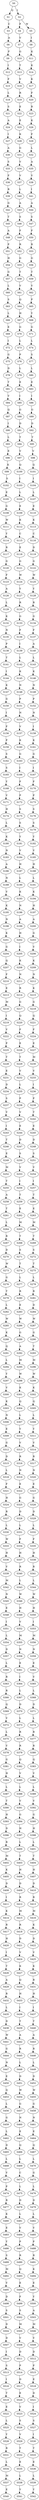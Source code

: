 strict digraph  {
	S0 -> S1 [ label = Q ];
	S0 -> S2 [ label = I ];
	S1 -> S3 [ label = C ];
	S2 -> S4 [ label = F ];
	S2 -> S5 [ label = W ];
	S3 -> S6 [ label = A ];
	S4 -> S7 [ label = V ];
	S5 -> S8 [ label = I ];
	S6 -> S9 [ label = F ];
	S7 -> S10 [ label = G ];
	S8 -> S11 [ label = K ];
	S9 -> S12 [ label = I ];
	S10 -> S13 [ label = T ];
	S11 -> S14 [ label = K ];
	S12 -> S15 [ label = F ];
	S13 -> S16 [ label = V ];
	S14 -> S17 [ label = K ];
	S15 -> S18 [ label = L ];
	S16 -> S19 [ label = R ];
	S17 -> S20 [ label = F ];
	S18 -> S21 [ label = S ];
	S19 -> S22 [ label = E ];
	S20 -> S23 [ label = R ];
	S21 -> S24 [ label = A ];
	S22 -> S25 [ label = E ];
	S23 -> S26 [ label = K ];
	S24 -> S27 [ label = I ];
	S25 -> S28 [ label = K ];
	S26 -> S29 [ label = F ];
	S27 -> S30 [ label = A ];
	S28 -> S31 [ label = G ];
	S29 -> S32 [ label = L ];
	S30 -> S33 [ label = S ];
	S31 -> S34 [ label = V ];
	S32 -> S35 [ label = A ];
	S33 -> S36 [ label = F ];
	S34 -> S37 [ label = V ];
	S35 -> S38 [ label = V ];
	S36 -> S39 [ label = R ];
	S37 -> S40 [ label = L ];
	S38 -> S41 [ label = I ];
	S39 -> S42 [ label = G ];
	S40 -> S43 [ label = A ];
	S41 -> S44 [ label = A ];
	S42 -> S45 [ label = T ];
	S43 -> S46 [ label = S ];
	S44 -> S47 [ label = S ];
	S45 -> S48 [ label = A ];
	S46 -> S49 [ label = F ];
	S47 -> S50 [ label = F ];
	S48 -> S51 [ label = P ];
	S49 -> S52 [ label = R ];
	S50 -> S53 [ label = R ];
	S51 -> S54 [ label = H ];
	S52 -> S55 [ label = G ];
	S53 -> S56 [ label = G ];
	S54 -> S57 [ label = G ];
	S55 -> S58 [ label = T ];
	S56 -> S59 [ label = T ];
	S57 -> S60 [ label = L ];
	S58 -> S61 [ label = V ];
	S59 -> S62 [ label = V ];
	S60 -> S63 [ label = S ];
	S61 -> S64 [ label = Q ];
	S62 -> S65 [ label = P ];
	S63 -> S66 [ label = L ];
	S64 -> S67 [ label = H ];
	S65 -> S68 [ label = Y ];
	S66 -> S69 [ label = E ];
	S67 -> S70 [ label = G ];
	S68 -> S71 [ label = G ];
	S69 -> S72 [ label = I ];
	S70 -> S73 [ label = L ];
	S71 -> S74 [ label = L ];
	S72 -> S75 [ label = G ];
	S73 -> S76 [ label = P ];
	S74 -> S77 [ label = S ];
	S75 -> S78 [ label = D ];
	S76 -> S79 [ label = L ];
	S77 -> S80 [ label = L ];
	S78 -> S81 [ label = T ];
	S79 -> S82 [ label = E ];
	S80 -> S83 [ label = E ];
	S81 -> S84 [ label = V ];
	S82 -> S85 [ label = I ];
	S83 -> S86 [ label = I ];
	S84 -> S87 [ label = Q ];
	S85 -> S88 [ label = G ];
	S86 -> S89 [ label = G ];
	S87 -> S90 [ label = I ];
	S88 -> S91 [ label = D ];
	S89 -> S92 [ label = D ];
	S90 -> S93 [ label = L ];
	S91 -> S94 [ label = T ];
	S92 -> S95 [ label = T ];
	S93 -> S96 [ label = E ];
	S94 -> S97 [ label = V ];
	S95 -> S98 [ label = V ];
	S96 -> S99 [ label = K ];
	S97 -> S100 [ label = Q ];
	S98 -> S101 [ label = Q ];
	S99 -> S102 [ label = S ];
	S100 -> S103 [ label = I ];
	S101 -> S104 [ label = I ];
	S102 -> S105 [ label = E ];
	S103 -> S106 [ label = L ];
	S104 -> S107 [ label = L ];
	S105 -> S108 [ label = G ];
	S106 -> S109 [ label = E ];
	S107 -> S110 [ label = E ];
	S108 -> S111 [ label = W ];
	S109 -> S112 [ label = K ];
	S110 -> S113 [ label = K ];
	S111 -> S114 [ label = Y ];
	S112 -> S115 [ label = C ];
	S113 -> S116 [ label = C ];
	S114 -> S117 [ label = R ];
	S115 -> S118 [ label = E ];
	S116 -> S119 [ label = D ];
	S117 -> S120 [ label = G ];
	S118 -> S121 [ label = G ];
	S119 -> S122 [ label = G ];
	S120 -> S123 [ label = F ];
	S121 -> S124 [ label = W ];
	S122 -> S125 [ label = W ];
	S123 -> S126 [ label = A ];
	S124 -> S127 [ label = Y ];
	S125 -> S128 [ label = Y ];
	S126 -> S129 [ label = L ];
	S127 -> S130 [ label = R ];
	S128 -> S131 [ label = R ];
	S129 -> S132 [ label = K ];
	S130 -> S133 [ label = G ];
	S131 -> S134 [ label = G ];
	S132 -> S135 [ label = N ];
	S133 -> S136 [ label = F ];
	S134 -> S137 [ label = F ];
	S135 -> S138 [ label = P ];
	S136 -> S139 [ label = I ];
	S137 -> S140 [ label = A ];
	S138 -> S141 [ label = T ];
	S139 -> S142 [ label = L ];
	S140 -> S143 [ label = L ];
	S141 -> S144 [ label = I ];
	S142 -> S145 [ label = K ];
	S143 -> S146 [ label = K ];
	S144 -> S147 [ label = K ];
	S145 -> S148 [ label = N ];
	S146 -> S149 [ label = N ];
	S147 -> S150 [ label = G ];
	S148 -> S151 [ label = P ];
	S149 -> S152 [ label = P ];
	S150 -> S153 [ label = I ];
	S151 -> S154 [ label = N ];
	S152 -> S155 [ label = N ];
	S153 -> S156 [ label = F ];
	S154 -> S157 [ label = V ];
	S155 -> S158 [ label = I ];
	S156 -> S159 [ label = P ];
	S157 -> S160 [ label = K ];
	S158 -> S161 [ label = K ];
	S159 -> S162 [ label = S ];
	S160 -> S163 [ label = G ];
	S161 -> S164 [ label = G ];
	S162 -> S165 [ label = S ];
	S163 -> S166 [ label = I ];
	S164 -> S167 [ label = I ];
	S165 -> S168 [ label = Y ];
	S166 -> S169 [ label = F ];
	S167 -> S170 [ label = F ];
	S168 -> S171 [ label = V ];
	S169 -> S172 [ label = P ];
	S170 -> S173 [ label = P ];
	S171 -> S174 [ label = H ];
	S172 -> S175 [ label = S ];
	S173 -> S176 [ label = S ];
	S174 -> S177 [ label = L ];
	S175 -> S178 [ label = S ];
	S176 -> S179 [ label = S ];
	S177 -> S180 [ label = K ];
	S178 -> S181 [ label = Y ];
	S179 -> S182 [ label = Y ];
	S180 -> S183 [ label = N ];
	S181 -> S184 [ label = V ];
	S182 -> S185 [ label = V ];
	S183 -> S186 [ label = A ];
	S184 -> S187 [ label = H ];
	S185 -> S188 [ label = H ];
	S186 -> S189 [ label = N ];
	S187 -> S190 [ label = L ];
	S188 -> S191 [ label = L ];
	S189 -> S192 [ label = V ];
	S190 -> S193 [ label = K ];
	S191 -> S194 [ label = K ];
	S192 -> S195 [ label = K ];
	S193 -> S196 [ label = N ];
	S194 -> S197 [ label = H ];
	S195 -> S198 [ label = N ];
	S196 -> S199 [ label = A ];
	S197 -> S200 [ label = A ];
	S198 -> S201 [ label = K ];
	S199 -> S202 [ label = H ];
	S200 -> S203 [ label = G ];
	S201 -> S204 [ label = G ];
	S202 -> S205 [ label = I ];
	S203 -> S206 [ label = V ];
	S204 -> S207 [ label = Q ];
	S205 -> S208 [ label = K ];
	S206 -> S209 [ label = K ];
	S207 -> S210 [ label = F ];
	S208 -> S211 [ label = N ];
	S209 -> S212 [ label = N ];
	S210 -> S213 [ label = E ];
	S211 -> S214 [ label = R ];
	S212 -> S215 [ label = K ];
	S213 -> S216 [ label = M ];
	S214 -> S217 [ label = G ];
	S215 -> S218 [ label = G ];
	S216 -> S219 [ label = I ];
	S217 -> S220 [ label = Q ];
	S218 -> S221 [ label = Q ];
	S219 -> S222 [ label = V ];
	S220 -> S223 [ label = F ];
	S221 -> S224 [ label = F ];
	S222 -> S225 [ label = P ];
	S223 -> S226 [ label = E ];
	S224 -> S227 [ label = E ];
	S225 -> S228 [ label = T ];
	S226 -> S229 [ label = T ];
	S227 -> S230 [ label = M ];
	S228 -> S231 [ label = E ];
	S229 -> S232 [ label = V ];
	S230 -> S233 [ label = V ];
	S231 -> S234 [ label = D ];
	S232 -> S235 [ label = L ];
	S233 -> S236 [ label = I ];
	S234 -> S237 [ label = S ];
	S235 -> S238 [ label = P ];
	S236 -> S239 [ label = P ];
	S237 -> S240 [ label = V ];
	S238 -> S241 [ label = V ];
	S239 -> S242 [ label = T ];
	S240 -> S243 [ label = I ];
	S241 -> S244 [ label = E ];
	S242 -> S245 [ label = E ];
	S243 -> S246 [ label = T ];
	S244 -> S247 [ label = D ];
	S245 -> S248 [ label = D ];
	S246 -> S249 [ label = E ];
	S247 -> S250 [ label = S ];
	S248 -> S251 [ label = S ];
	S249 -> S252 [ label = M ];
	S250 -> S253 [ label = V ];
	S251 -> S254 [ label = V ];
	S252 -> S255 [ label = T ];
	S253 -> S256 [ label = I ];
	S254 -> S257 [ label = I ];
	S255 -> S258 [ label = A ];
	S256 -> S259 [ label = T ];
	S257 -> S260 [ label = T ];
	S258 -> S261 [ label = T ];
	S259 -> S262 [ label = E ];
	S260 -> S263 [ label = E ];
	S261 -> S264 [ label = L ];
	S262 -> S265 [ label = M ];
	S263 -> S266 [ label = M ];
	S264 -> S267 [ label = R ];
	S265 -> S268 [ label = T ];
	S266 -> S269 [ label = T ];
	S267 -> S270 [ label = D ];
	S268 -> S271 [ label = S ];
	S269 -> S272 [ label = S ];
	S270 -> S273 [ label = W ];
	S271 -> S274 [ label = T ];
	S272 -> S275 [ label = T ];
	S273 -> S276 [ label = G ];
	S274 -> S277 [ label = L ];
	S275 -> S278 [ label = L ];
	S276 -> S279 [ label = T ];
	S277 -> S280 [ label = R ];
	S278 -> S281 [ label = R ];
	S279 -> S282 [ label = L ];
	S280 -> S283 [ label = E ];
	S281 -> S284 [ label = D ];
	S282 -> S285 [ label = W ];
	S283 -> S286 [ label = W ];
	S284 -> S287 [ label = W ];
	S285 -> S288 [ label = K ];
	S286 -> S289 [ label = G ];
	S287 -> S290 [ label = G ];
	S288 -> S291 [ label = Q ];
	S289 -> S292 [ label = A ];
	S290 -> S293 [ label = T ];
	S291 -> S294 [ label = L ];
	S292 -> S295 [ label = M ];
	S293 -> S296 [ label = M ];
	S294 -> S297 [ label = Y ];
	S295 -> S298 [ label = W ];
	S296 -> S299 [ label = W ];
	S297 -> S300 [ label = V ];
	S298 -> S301 [ label = K ];
	S299 -> S302 [ label = K ];
	S300 -> S303 [ label = K ];
	S301 -> S304 [ label = Q ];
	S302 -> S305 [ label = Q ];
	S303 -> S306 [ label = N ];
	S304 -> S307 [ label = L ];
	S305 -> S308 [ label = L ];
	S306 -> S309 [ label = E ];
	S307 -> S310 [ label = Y ];
	S308 -> S311 [ label = Y ];
	S309 -> S312 [ label = G ];
	S310 -> S313 [ label = V ];
	S311 -> S314 [ label = V ];
	S312 -> S315 [ label = D ];
	S313 -> S316 [ label = R ];
	S314 -> S317 [ label = R ];
	S315 -> S318 [ label = L ];
	S316 -> S319 [ label = N ];
	S317 -> S320 [ label = N ];
	S318 -> S321 [ label = F ];
	S319 -> S322 [ label = E ];
	S320 -> S323 [ label = E ];
	S321 -> S324 [ label = H ];
	S322 -> S325 [ label = G ];
	S323 -> S326 [ label = G ];
	S324 -> S327 [ label = R ];
	S325 -> S328 [ label = D ];
	S326 -> S329 [ label = D ];
	S327 -> S330 [ label = L ];
	S328 -> S331 [ label = L ];
	S329 -> S332 [ label = L ];
	S330 -> S333 [ label = W ];
	S331 -> S334 [ label = F ];
	S332 -> S335 [ label = F ];
	S333 -> S336 [ label = H ];
	S334 -> S337 [ label = H ];
	S335 -> S338 [ label = H ];
	S336 -> S339 [ label = V ];
	S337 -> S340 [ label = R ];
	S338 -> S341 [ label = R ];
	S339 -> S342 [ label = M ];
	S340 -> S343 [ label = L ];
	S341 -> S344 [ label = L ];
	S342 -> S345 [ label = N ];
	S343 -> S346 [ label = W ];
	S344 -> S347 [ label = W ];
	S345 -> S348 [ label = E ];
	S346 -> S349 [ label = H ];
	S347 -> S350 [ label = H ];
	S348 -> S351 [ label = I ];
	S349 -> S352 [ label = V ];
	S350 -> S353 [ label = I ];
	S351 -> S354 [ label = L ];
	S352 -> S355 [ label = M ];
	S353 -> S356 [ label = M ];
	S354 -> S357 [ label = D ];
	S355 -> S358 [ label = N ];
	S356 -> S359 [ label = N ];
	S357 -> S360 [ label = L ];
	S358 -> S361 [ label = E ];
	S359 -> S362 [ label = E ];
	S360 -> S363 [ label = R ];
	S361 -> S364 [ label = I ];
	S362 -> S365 [ label = V ];
	S363 -> S366 [ label = R ];
	S364 -> S367 [ label = L ];
	S365 -> S368 [ label = L ];
	S366 -> S369 [ label = Q ];
	S367 -> S370 [ label = D ];
	S368 -> S371 [ label = D ];
	S369 -> S372 [ label = V ];
	S370 -> S373 [ label = L ];
	S371 -> S374 [ label = L ];
	S372 -> S375 [ label = L ];
	S373 -> S376 [ label = R ];
	S374 -> S377 [ label = R ];
	S375 -> S378 [ label = V ];
	S376 -> S379 [ label = R ];
	S377 -> S380 [ label = R ];
	S378 -> S381 [ label = G ];
	S379 -> S382 [ label = Q ];
	S380 -> S383 [ label = Q ];
	S381 -> S384 [ label = H ];
	S382 -> S385 [ label = V ];
	S383 -> S386 [ label = V ];
	S384 -> S387 [ label = L ];
	S385 -> S388 [ label = L ];
	S386 -> S389 [ label = L ];
	S387 -> S390 [ label = T ];
	S388 -> S391 [ label = V ];
	S389 -> S392 [ label = V ];
	S390 -> S393 [ label = H ];
	S391 -> S394 [ label = G ];
	S392 -> S395 [ label = G ];
	S393 -> S396 [ label = D ];
	S394 -> S397 [ label = H ];
	S395 -> S398 [ label = H ];
	S396 -> S399 [ label = R ];
	S397 -> S400 [ label = L ];
	S398 -> S401 [ label = L ];
	S399 -> S402 [ label = M ];
	S400 -> S403 [ label = T ];
	S401 -> S404 [ label = T ];
	S402 -> S405 [ label = K ];
	S403 -> S406 [ label = H ];
	S404 -> S407 [ label = H ];
	S405 -> S408 [ label = D ];
	S406 -> S409 [ label = D ];
	S407 -> S410 [ label = D ];
	S408 -> S411 [ label = I ];
	S409 -> S412 [ label = R ];
	S410 -> S413 [ label = R ];
	S411 -> S414 [ label = K ];
	S412 -> S415 [ label = M ];
	S413 -> S416 [ label = M ];
	S414 -> S417 [ label = R ];
	S415 -> S418 [ label = R ];
	S416 -> S419 [ label = K ];
	S417 -> S420 [ label = H ];
	S418 -> S421 [ label = D ];
	S419 -> S422 [ label = D ];
	S420 -> S423 [ label = I ];
	S421 -> S424 [ label = V ];
	S422 -> S425 [ label = V ];
	S423 -> S426 [ label = T ];
	S424 -> S427 [ label = K ];
	S425 -> S428 [ label = K ];
	S426 -> S429 [ label = A ];
	S427 -> S430 [ label = Q ];
	S428 -> S431 [ label = R ];
	S429 -> S432 [ label = R ];
	S430 -> S433 [ label = H ];
	S431 -> S434 [ label = H ];
	S432 -> S435 [ label = L ];
	S433 -> S436 [ label = I ];
	S434 -> S437 [ label = I ];
	S435 -> S438 [ label = D ];
	S436 -> S439 [ label = T ];
	S437 -> S440 [ label = T ];
	S438 -> S441 [ label = W ];
	S439 -> S442 [ label = A ];
	S440 -> S443 [ label = A ];
	S441 -> S444 [ label = G ];
	S442 -> S445 [ label = R ];
	S443 -> S446 [ label = R ];
	S444 -> S447 [ label = N ];
	S445 -> S448 [ label = L ];
	S446 -> S449 [ label = L ];
	S447 -> S450 [ label = E ];
	S448 -> S451 [ label = D ];
	S449 -> S452 [ label = D ];
	S450 -> S453 [ label = Q ];
	S451 -> S454 [ label = W ];
	S452 -> S455 [ label = W ];
	S453 -> S456 [ label = L ];
	S454 -> S457 [ label = G ];
	S455 -> S458 [ label = G ];
	S456 -> S459 [ label = G ];
	S457 -> S460 [ label = N ];
	S458 -> S461 [ label = N ];
	S459 -> S462 [ label = L ];
	S460 -> S463 [ label = E ];
	S461 -> S464 [ label = E ];
	S462 -> S465 [ label = D ];
	S463 -> S466 [ label = Q ];
	S464 -> S467 [ label = Q ];
	S465 -> S468 [ label = L ];
	S466 -> S469 [ label = L ];
	S467 -> S470 [ label = L ];
	S468 -> S471 [ label = V ];
	S469 -> S472 [ label = C ];
	S470 -> S473 [ label = G ];
	S471 -> S474 [ label = P ];
	S472 -> S475 [ label = L ];
	S473 -> S476 [ label = L ];
	S474 -> S477 [ label = R ];
	S475 -> S478 [ label = D ];
	S476 -> S479 [ label = D ];
	S477 -> S480 [ label = K ];
	S478 -> S481 [ label = L ];
	S479 -> S482 [ label = L ];
	S480 -> S483 [ label = E ];
	S481 -> S484 [ label = V ];
	S482 -> S485 [ label = V ];
	S483 -> S486 [ label = Y ];
	S484 -> S487 [ label = P ];
	S485 -> S488 [ label = P ];
	S486 -> S489 [ label = S ];
	S487 -> S490 [ label = R ];
	S488 -> S491 [ label = R ];
	S489 -> S492 [ label = M ];
	S490 -> S493 [ label = Q ];
	S491 -> S494 [ label = K ];
	S492 -> S495 [ label = V ];
	S493 -> S496 [ label = E ];
	S494 -> S497 [ label = E ];
	S495 -> S498 [ label = D ];
	S496 -> S499 [ label = F ];
	S497 -> S500 [ label = Y ];
	S498 -> S501 [ label = S ];
	S499 -> S502 [ label = S ];
	S500 -> S503 [ label = A ];
	S501 -> S504 [ label = D ];
	S502 -> S505 [ label = M ];
	S503 -> S506 [ label = M ];
	S504 -> S507 [ label = D ];
	S505 -> S508 [ label = V ];
	S506 -> S509 [ label = V ];
	S507 -> S510 [ label = I ];
	S508 -> S511 [ label = D ];
	S509 -> S512 [ label = D ];
	S510 -> S513 [ label = S ];
	S511 -> S514 [ label = P ];
	S512 -> S515 [ label = P ];
	S513 -> S516 [ label = I ];
	S514 -> S517 [ label = D ];
	S515 -> S518 [ label = E ];
	S516 -> S519 [ label = T ];
	S517 -> S520 [ label = E ];
	S518 -> S521 [ label = D ];
	S519 -> S522 [ label = E ];
	S520 -> S523 [ label = V ];
	S521 -> S524 [ label = I ];
	S522 -> S525 [ label = L ];
	S523 -> S526 [ label = S ];
	S524 -> S527 [ label = S ];
	S525 -> S528 [ label = Y ];
	S526 -> S529 [ label = V ];
	S527 -> S530 [ label = I ];
	S528 -> S531 [ label = R ];
	S529 -> S532 [ label = T ];
	S530 -> S533 [ label = T ];
	S531 -> S534 [ label = L ];
	S532 -> S535 [ label = E ];
	S533 -> S536 [ label = E ];
	S534 -> S537 [ label = M ];
	S535 -> S538 [ label = L ];
	S536 -> S539 [ label = L ];
	S537 -> S540 [ label = E ];
	S538 -> S541 [ label = Y ];
	S539 -> S542 [ label = Y ];
}
